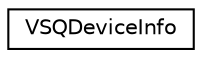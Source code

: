 digraph "Graphical Class Hierarchy"
{
 // LATEX_PDF_SIZE
  edge [fontname="Helvetica",fontsize="10",labelfontname="Helvetica",labelfontsize="10"];
  node [fontname="Helvetica",fontsize="10",shape=record];
  rankdir="LR";
  Node0 [label="VSQDeviceInfo",height=0.2,width=0.4,color="black", fillcolor="white", style="filled",URL="$struct_v_s_q_device_info.html",tooltip="Device information."];
}
